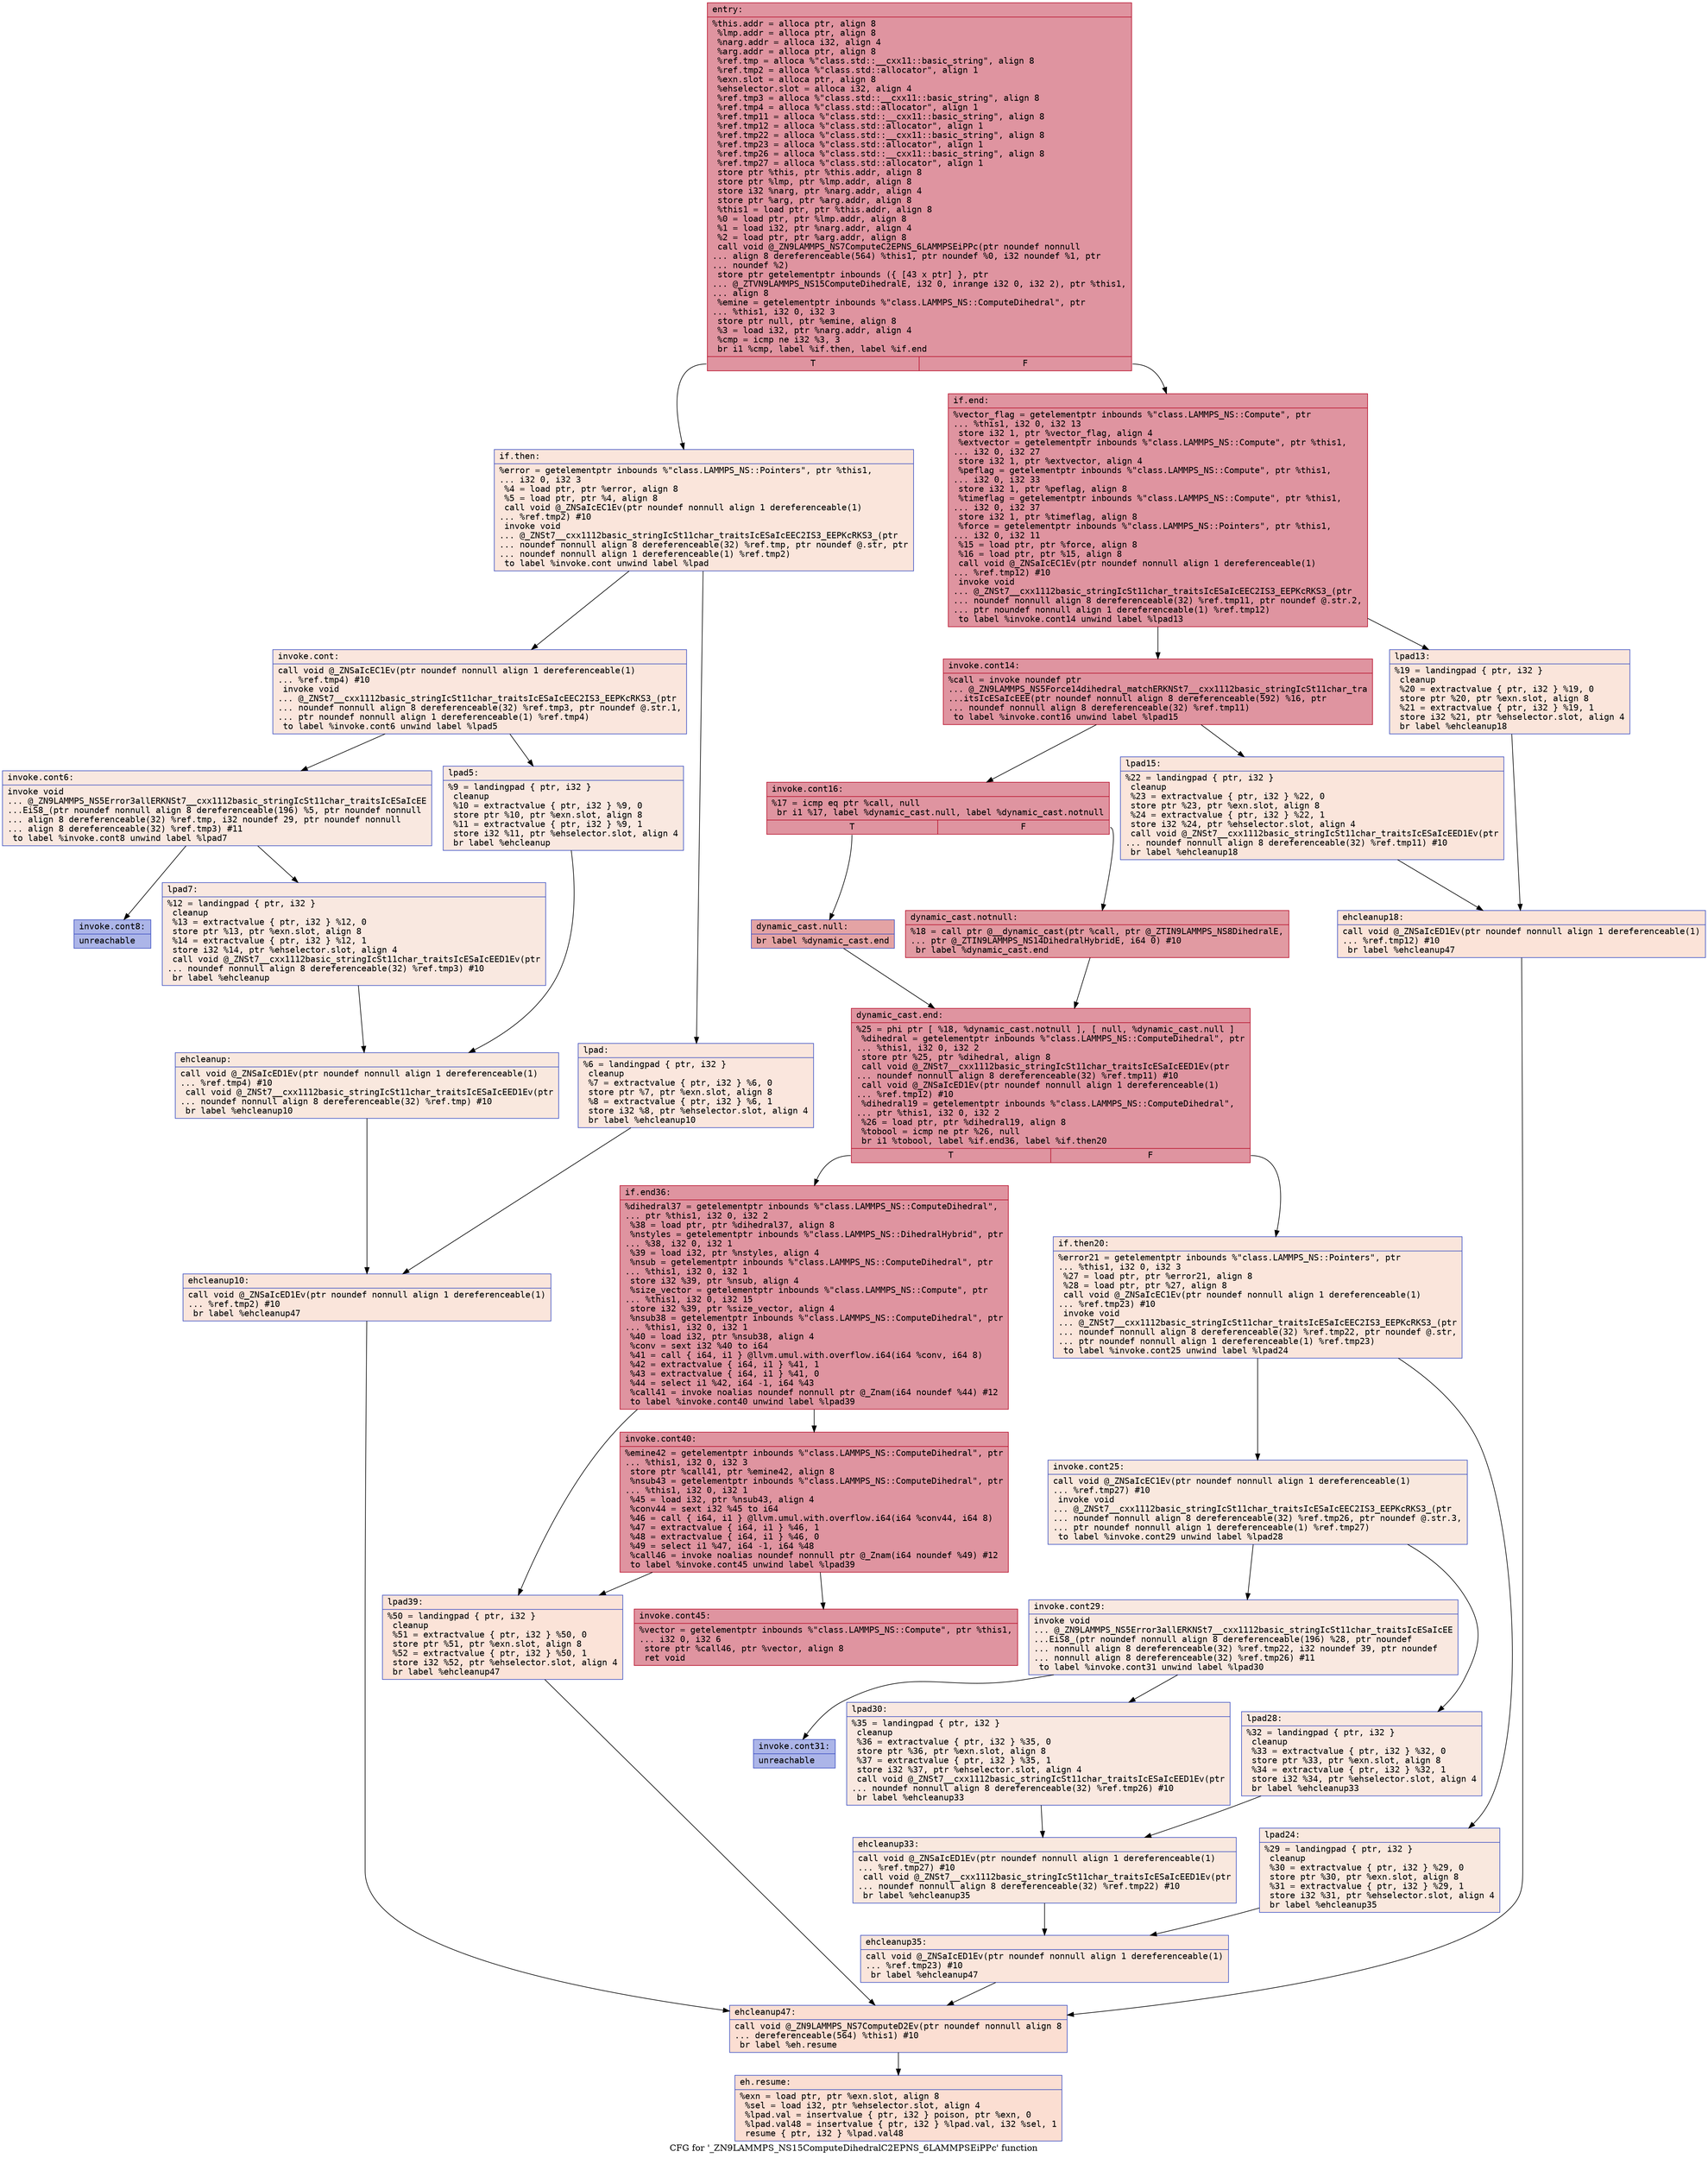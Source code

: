 digraph "CFG for '_ZN9LAMMPS_NS15ComputeDihedralC2EPNS_6LAMMPSEiPPc' function" {
	label="CFG for '_ZN9LAMMPS_NS15ComputeDihedralC2EPNS_6LAMMPSEiPPc' function";

	Node0x5649c5fd3ea0 [shape=record,color="#b70d28ff", style=filled, fillcolor="#b70d2870" fontname="Courier",label="{entry:\l|  %this.addr = alloca ptr, align 8\l  %lmp.addr = alloca ptr, align 8\l  %narg.addr = alloca i32, align 4\l  %arg.addr = alloca ptr, align 8\l  %ref.tmp = alloca %\"class.std::__cxx11::basic_string\", align 8\l  %ref.tmp2 = alloca %\"class.std::allocator\", align 1\l  %exn.slot = alloca ptr, align 8\l  %ehselector.slot = alloca i32, align 4\l  %ref.tmp3 = alloca %\"class.std::__cxx11::basic_string\", align 8\l  %ref.tmp4 = alloca %\"class.std::allocator\", align 1\l  %ref.tmp11 = alloca %\"class.std::__cxx11::basic_string\", align 8\l  %ref.tmp12 = alloca %\"class.std::allocator\", align 1\l  %ref.tmp22 = alloca %\"class.std::__cxx11::basic_string\", align 8\l  %ref.tmp23 = alloca %\"class.std::allocator\", align 1\l  %ref.tmp26 = alloca %\"class.std::__cxx11::basic_string\", align 8\l  %ref.tmp27 = alloca %\"class.std::allocator\", align 1\l  store ptr %this, ptr %this.addr, align 8\l  store ptr %lmp, ptr %lmp.addr, align 8\l  store i32 %narg, ptr %narg.addr, align 4\l  store ptr %arg, ptr %arg.addr, align 8\l  %this1 = load ptr, ptr %this.addr, align 8\l  %0 = load ptr, ptr %lmp.addr, align 8\l  %1 = load i32, ptr %narg.addr, align 4\l  %2 = load ptr, ptr %arg.addr, align 8\l  call void @_ZN9LAMMPS_NS7ComputeC2EPNS_6LAMMPSEiPPc(ptr noundef nonnull\l... align 8 dereferenceable(564) %this1, ptr noundef %0, i32 noundef %1, ptr\l... noundef %2)\l  store ptr getelementptr inbounds (\{ [43 x ptr] \}, ptr\l... @_ZTVN9LAMMPS_NS15ComputeDihedralE, i32 0, inrange i32 0, i32 2), ptr %this1,\l... align 8\l  %emine = getelementptr inbounds %\"class.LAMMPS_NS::ComputeDihedral\", ptr\l... %this1, i32 0, i32 3\l  store ptr null, ptr %emine, align 8\l  %3 = load i32, ptr %narg.addr, align 4\l  %cmp = icmp ne i32 %3, 3\l  br i1 %cmp, label %if.then, label %if.end\l|{<s0>T|<s1>F}}"];
	Node0x5649c5fd3ea0:s0 -> Node0x5649c5fd6260[tooltip="entry -> if.then\nProbability 0.00%" ];
	Node0x5649c5fd3ea0:s1 -> Node0x5649c5fd6650[tooltip="entry -> if.end\nProbability 100.00%" ];
	Node0x5649c5fd6260 [shape=record,color="#3d50c3ff", style=filled, fillcolor="#f4c5ad70" fontname="Courier",label="{if.then:\l|  %error = getelementptr inbounds %\"class.LAMMPS_NS::Pointers\", ptr %this1,\l... i32 0, i32 3\l  %4 = load ptr, ptr %error, align 8\l  %5 = load ptr, ptr %4, align 8\l  call void @_ZNSaIcEC1Ev(ptr noundef nonnull align 1 dereferenceable(1)\l... %ref.tmp2) #10\l  invoke void\l... @_ZNSt7__cxx1112basic_stringIcSt11char_traitsIcESaIcEEC2IS3_EEPKcRKS3_(ptr\l... noundef nonnull align 8 dereferenceable(32) %ref.tmp, ptr noundef @.str, ptr\l... noundef nonnull align 1 dereferenceable(1) %ref.tmp2)\l          to label %invoke.cont unwind label %lpad\l}"];
	Node0x5649c5fd6260 -> Node0x5649c5fd6c70[tooltip="if.then -> invoke.cont\nProbability 50.00%" ];
	Node0x5649c5fd6260 -> Node0x5649c5fd6d50[tooltip="if.then -> lpad\nProbability 50.00%" ];
	Node0x5649c5fd6c70 [shape=record,color="#3d50c3ff", style=filled, fillcolor="#f3c7b170" fontname="Courier",label="{invoke.cont:\l|  call void @_ZNSaIcEC1Ev(ptr noundef nonnull align 1 dereferenceable(1)\l... %ref.tmp4) #10\l  invoke void\l... @_ZNSt7__cxx1112basic_stringIcSt11char_traitsIcESaIcEEC2IS3_EEPKcRKS3_(ptr\l... noundef nonnull align 8 dereferenceable(32) %ref.tmp3, ptr noundef @.str.1,\l... ptr noundef nonnull align 1 dereferenceable(1) %ref.tmp4)\l          to label %invoke.cont6 unwind label %lpad5\l}"];
	Node0x5649c5fd6c70 -> Node0x5649c5fd8900[tooltip="invoke.cont -> invoke.cont6\nProbability 50.00%" ];
	Node0x5649c5fd6c70 -> Node0x5649c5fd8950[tooltip="invoke.cont -> lpad5\nProbability 50.00%" ];
	Node0x5649c5fd8900 [shape=record,color="#3d50c3ff", style=filled, fillcolor="#f1ccb870" fontname="Courier",label="{invoke.cont6:\l|  invoke void\l... @_ZN9LAMMPS_NS5Error3allERKNSt7__cxx1112basic_stringIcSt11char_traitsIcESaIcEE\l...EiS8_(ptr noundef nonnull align 8 dereferenceable(196) %5, ptr noundef nonnull\l... align 8 dereferenceable(32) %ref.tmp, i32 noundef 29, ptr noundef nonnull\l... align 8 dereferenceable(32) %ref.tmp3) #11\l          to label %invoke.cont8 unwind label %lpad7\l}"];
	Node0x5649c5fd8900 -> Node0x5649c5fd88b0[tooltip="invoke.cont6 -> invoke.cont8\nProbability 0.00%" ];
	Node0x5649c5fd8900 -> Node0x5649c5fd8bb0[tooltip="invoke.cont6 -> lpad7\nProbability 100.00%" ];
	Node0x5649c5fd88b0 [shape=record,color="#3d50c3ff", style=filled, fillcolor="#4358cb70" fontname="Courier",label="{invoke.cont8:\l|  unreachable\l}"];
	Node0x5649c5fd6d50 [shape=record,color="#3d50c3ff", style=filled, fillcolor="#f3c7b170" fontname="Courier",label="{lpad:\l|  %6 = landingpad \{ ptr, i32 \}\l          cleanup\l  %7 = extractvalue \{ ptr, i32 \} %6, 0\l  store ptr %7, ptr %exn.slot, align 8\l  %8 = extractvalue \{ ptr, i32 \} %6, 1\l  store i32 %8, ptr %ehselector.slot, align 4\l  br label %ehcleanup10\l}"];
	Node0x5649c5fd6d50 -> Node0x5649c5fd9250[tooltip="lpad -> ehcleanup10\nProbability 100.00%" ];
	Node0x5649c5fd8950 [shape=record,color="#3d50c3ff", style=filled, fillcolor="#f1ccb870" fontname="Courier",label="{lpad5:\l|  %9 = landingpad \{ ptr, i32 \}\l          cleanup\l  %10 = extractvalue \{ ptr, i32 \} %9, 0\l  store ptr %10, ptr %exn.slot, align 8\l  %11 = extractvalue \{ ptr, i32 \} %9, 1\l  store i32 %11, ptr %ehselector.slot, align 4\l  br label %ehcleanup\l}"];
	Node0x5649c5fd8950 -> Node0x5649c5fd95a0[tooltip="lpad5 -> ehcleanup\nProbability 100.00%" ];
	Node0x5649c5fd8bb0 [shape=record,color="#3d50c3ff", style=filled, fillcolor="#f1ccb870" fontname="Courier",label="{lpad7:\l|  %12 = landingpad \{ ptr, i32 \}\l          cleanup\l  %13 = extractvalue \{ ptr, i32 \} %12, 0\l  store ptr %13, ptr %exn.slot, align 8\l  %14 = extractvalue \{ ptr, i32 \} %12, 1\l  store i32 %14, ptr %ehselector.slot, align 4\l  call void @_ZNSt7__cxx1112basic_stringIcSt11char_traitsIcESaIcEED1Ev(ptr\l... noundef nonnull align 8 dereferenceable(32) %ref.tmp3) #10\l  br label %ehcleanup\l}"];
	Node0x5649c5fd8bb0 -> Node0x5649c5fd95a0[tooltip="lpad7 -> ehcleanup\nProbability 100.00%" ];
	Node0x5649c5fd95a0 [shape=record,color="#3d50c3ff", style=filled, fillcolor="#f2cab570" fontname="Courier",label="{ehcleanup:\l|  call void @_ZNSaIcED1Ev(ptr noundef nonnull align 1 dereferenceable(1)\l... %ref.tmp4) #10\l  call void @_ZNSt7__cxx1112basic_stringIcSt11char_traitsIcESaIcEED1Ev(ptr\l... noundef nonnull align 8 dereferenceable(32) %ref.tmp) #10\l  br label %ehcleanup10\l}"];
	Node0x5649c5fd95a0 -> Node0x5649c5fd9250[tooltip="ehcleanup -> ehcleanup10\nProbability 100.00%" ];
	Node0x5649c5fd9250 [shape=record,color="#3d50c3ff", style=filled, fillcolor="#f4c5ad70" fontname="Courier",label="{ehcleanup10:\l|  call void @_ZNSaIcED1Ev(ptr noundef nonnull align 1 dereferenceable(1)\l... %ref.tmp2) #10\l  br label %ehcleanup47\l}"];
	Node0x5649c5fd9250 -> Node0x5649c5fda000[tooltip="ehcleanup10 -> ehcleanup47\nProbability 100.00%" ];
	Node0x5649c5fd6650 [shape=record,color="#b70d28ff", style=filled, fillcolor="#b70d2870" fontname="Courier",label="{if.end:\l|  %vector_flag = getelementptr inbounds %\"class.LAMMPS_NS::Compute\", ptr\l... %this1, i32 0, i32 13\l  store i32 1, ptr %vector_flag, align 4\l  %extvector = getelementptr inbounds %\"class.LAMMPS_NS::Compute\", ptr %this1,\l... i32 0, i32 27\l  store i32 1, ptr %extvector, align 4\l  %peflag = getelementptr inbounds %\"class.LAMMPS_NS::Compute\", ptr %this1,\l... i32 0, i32 33\l  store i32 1, ptr %peflag, align 8\l  %timeflag = getelementptr inbounds %\"class.LAMMPS_NS::Compute\", ptr %this1,\l... i32 0, i32 37\l  store i32 1, ptr %timeflag, align 8\l  %force = getelementptr inbounds %\"class.LAMMPS_NS::Pointers\", ptr %this1,\l... i32 0, i32 11\l  %15 = load ptr, ptr %force, align 8\l  %16 = load ptr, ptr %15, align 8\l  call void @_ZNSaIcEC1Ev(ptr noundef nonnull align 1 dereferenceable(1)\l... %ref.tmp12) #10\l  invoke void\l... @_ZNSt7__cxx1112basic_stringIcSt11char_traitsIcESaIcEEC2IS3_EEPKcRKS3_(ptr\l... noundef nonnull align 8 dereferenceable(32) %ref.tmp11, ptr noundef @.str.2,\l... ptr noundef nonnull align 1 dereferenceable(1) %ref.tmp12)\l          to label %invoke.cont14 unwind label %lpad13\l}"];
	Node0x5649c5fd6650 -> Node0x5649c5fdab20[tooltip="if.end -> invoke.cont14\nProbability 100.00%" ];
	Node0x5649c5fd6650 -> Node0x5649c5fdaba0[tooltip="if.end -> lpad13\nProbability 0.00%" ];
	Node0x5649c5fdab20 [shape=record,color="#b70d28ff", style=filled, fillcolor="#b70d2870" fontname="Courier",label="{invoke.cont14:\l|  %call = invoke noundef ptr\l... @_ZN9LAMMPS_NS5Force14dihedral_matchERKNSt7__cxx1112basic_stringIcSt11char_tra\l...itsIcESaIcEEE(ptr noundef nonnull align 8 dereferenceable(592) %16, ptr\l... noundef nonnull align 8 dereferenceable(32) %ref.tmp11)\l          to label %invoke.cont16 unwind label %lpad15\l}"];
	Node0x5649c5fdab20 -> Node0x5649c5fdaad0[tooltip="invoke.cont14 -> invoke.cont16\nProbability 100.00%" ];
	Node0x5649c5fdab20 -> Node0x5649c5fdade0[tooltip="invoke.cont14 -> lpad15\nProbability 0.00%" ];
	Node0x5649c5fdaad0 [shape=record,color="#b70d28ff", style=filled, fillcolor="#b70d2870" fontname="Courier",label="{invoke.cont16:\l|  %17 = icmp eq ptr %call, null\l  br i1 %17, label %dynamic_cast.null, label %dynamic_cast.notnull\l|{<s0>T|<s1>F}}"];
	Node0x5649c5fdaad0:s0 -> Node0x5649c5fdb210[tooltip="invoke.cont16 -> dynamic_cast.null\nProbability 37.50%" ];
	Node0x5649c5fdaad0:s1 -> Node0x5649c5fdb290[tooltip="invoke.cont16 -> dynamic_cast.notnull\nProbability 62.50%" ];
	Node0x5649c5fdb290 [shape=record,color="#b70d28ff", style=filled, fillcolor="#bb1b2c70" fontname="Courier",label="{dynamic_cast.notnull:\l|  %18 = call ptr @__dynamic_cast(ptr %call, ptr @_ZTIN9LAMMPS_NS8DihedralE,\l... ptr @_ZTIN9LAMMPS_NS14DihedralHybridE, i64 0) #10\l  br label %dynamic_cast.end\l}"];
	Node0x5649c5fdb290 -> Node0x5649c5fdb6b0[tooltip="dynamic_cast.notnull -> dynamic_cast.end\nProbability 100.00%" ];
	Node0x5649c5fdaba0 [shape=record,color="#3d50c3ff", style=filled, fillcolor="#f4c5ad70" fontname="Courier",label="{lpad13:\l|  %19 = landingpad \{ ptr, i32 \}\l          cleanup\l  %20 = extractvalue \{ ptr, i32 \} %19, 0\l  store ptr %20, ptr %exn.slot, align 8\l  %21 = extractvalue \{ ptr, i32 \} %19, 1\l  store i32 %21, ptr %ehselector.slot, align 4\l  br label %ehcleanup18\l}"];
	Node0x5649c5fdaba0 -> Node0x5649c5fdc010[tooltip="lpad13 -> ehcleanup18\nProbability 100.00%" ];
	Node0x5649c5fdade0 [shape=record,color="#3d50c3ff", style=filled, fillcolor="#f4c5ad70" fontname="Courier",label="{lpad15:\l|  %22 = landingpad \{ ptr, i32 \}\l          cleanup\l  %23 = extractvalue \{ ptr, i32 \} %22, 0\l  store ptr %23, ptr %exn.slot, align 8\l  %24 = extractvalue \{ ptr, i32 \} %22, 1\l  store i32 %24, ptr %ehselector.slot, align 4\l  call void @_ZNSt7__cxx1112basic_stringIcSt11char_traitsIcESaIcEED1Ev(ptr\l... noundef nonnull align 8 dereferenceable(32) %ref.tmp11) #10\l  br label %ehcleanup18\l}"];
	Node0x5649c5fdade0 -> Node0x5649c5fdc010[tooltip="lpad15 -> ehcleanup18\nProbability 100.00%" ];
	Node0x5649c5fdb210 [shape=record,color="#3d50c3ff", style=filled, fillcolor="#c32e3170" fontname="Courier",label="{dynamic_cast.null:\l|  br label %dynamic_cast.end\l}"];
	Node0x5649c5fdb210 -> Node0x5649c5fdb6b0[tooltip="dynamic_cast.null -> dynamic_cast.end\nProbability 100.00%" ];
	Node0x5649c5fdb6b0 [shape=record,color="#b70d28ff", style=filled, fillcolor="#b70d2870" fontname="Courier",label="{dynamic_cast.end:\l|  %25 = phi ptr [ %18, %dynamic_cast.notnull ], [ null, %dynamic_cast.null ]\l  %dihedral = getelementptr inbounds %\"class.LAMMPS_NS::ComputeDihedral\", ptr\l... %this1, i32 0, i32 2\l  store ptr %25, ptr %dihedral, align 8\l  call void @_ZNSt7__cxx1112basic_stringIcSt11char_traitsIcESaIcEED1Ev(ptr\l... noundef nonnull align 8 dereferenceable(32) %ref.tmp11) #10\l  call void @_ZNSaIcED1Ev(ptr noundef nonnull align 1 dereferenceable(1)\l... %ref.tmp12) #10\l  %dihedral19 = getelementptr inbounds %\"class.LAMMPS_NS::ComputeDihedral\",\l... ptr %this1, i32 0, i32 2\l  %26 = load ptr, ptr %dihedral19, align 8\l  %tobool = icmp ne ptr %26, null\l  br i1 %tobool, label %if.end36, label %if.then20\l|{<s0>T|<s1>F}}"];
	Node0x5649c5fdb6b0:s0 -> Node0x5649c5fdcb30[tooltip="dynamic_cast.end -> if.end36\nProbability 100.00%" ];
	Node0x5649c5fdb6b0:s1 -> Node0x5649c5fdcc10[tooltip="dynamic_cast.end -> if.then20\nProbability 0.00%" ];
	Node0x5649c5fdcc10 [shape=record,color="#3d50c3ff", style=filled, fillcolor="#f4c5ad70" fontname="Courier",label="{if.then20:\l|  %error21 = getelementptr inbounds %\"class.LAMMPS_NS::Pointers\", ptr\l... %this1, i32 0, i32 3\l  %27 = load ptr, ptr %error21, align 8\l  %28 = load ptr, ptr %27, align 8\l  call void @_ZNSaIcEC1Ev(ptr noundef nonnull align 1 dereferenceable(1)\l... %ref.tmp23) #10\l  invoke void\l... @_ZNSt7__cxx1112basic_stringIcSt11char_traitsIcESaIcEEC2IS3_EEPKcRKS3_(ptr\l... noundef nonnull align 8 dereferenceable(32) %ref.tmp22, ptr noundef @.str,\l... ptr noundef nonnull align 1 dereferenceable(1) %ref.tmp23)\l          to label %invoke.cont25 unwind label %lpad24\l}"];
	Node0x5649c5fdcc10 -> Node0x5649c5fdd100[tooltip="if.then20 -> invoke.cont25\nProbability 50.00%" ];
	Node0x5649c5fdcc10 -> Node0x5649c5fdd150[tooltip="if.then20 -> lpad24\nProbability 50.00%" ];
	Node0x5649c5fdd100 [shape=record,color="#3d50c3ff", style=filled, fillcolor="#f2cab570" fontname="Courier",label="{invoke.cont25:\l|  call void @_ZNSaIcEC1Ev(ptr noundef nonnull align 1 dereferenceable(1)\l... %ref.tmp27) #10\l  invoke void\l... @_ZNSt7__cxx1112basic_stringIcSt11char_traitsIcESaIcEEC2IS3_EEPKcRKS3_(ptr\l... noundef nonnull align 8 dereferenceable(32) %ref.tmp26, ptr noundef @.str.3,\l... ptr noundef nonnull align 1 dereferenceable(1) %ref.tmp27)\l          to label %invoke.cont29 unwind label %lpad28\l}"];
	Node0x5649c5fdd100 -> Node0x5649c5fdd3b0[tooltip="invoke.cont25 -> invoke.cont29\nProbability 50.00%" ];
	Node0x5649c5fdd100 -> Node0x5649c5fdd400[tooltip="invoke.cont25 -> lpad28\nProbability 50.00%" ];
	Node0x5649c5fdd3b0 [shape=record,color="#3d50c3ff", style=filled, fillcolor="#f1ccb870" fontname="Courier",label="{invoke.cont29:\l|  invoke void\l... @_ZN9LAMMPS_NS5Error3allERKNSt7__cxx1112basic_stringIcSt11char_traitsIcESaIcEE\l...EiS8_(ptr noundef nonnull align 8 dereferenceable(196) %28, ptr noundef\l... nonnull align 8 dereferenceable(32) %ref.tmp22, i32 noundef 39, ptr noundef\l... nonnull align 8 dereferenceable(32) %ref.tmp26) #11\l          to label %invoke.cont31 unwind label %lpad30\l}"];
	Node0x5649c5fdd3b0 -> Node0x5649c5fdd360[tooltip="invoke.cont29 -> invoke.cont31\nProbability 0.00%" ];
	Node0x5649c5fdd3b0 -> Node0x5649c5fdd720[tooltip="invoke.cont29 -> lpad30\nProbability 100.00%" ];
	Node0x5649c5fdd360 [shape=record,color="#3d50c3ff", style=filled, fillcolor="#4358cb70" fontname="Courier",label="{invoke.cont31:\l|  unreachable\l}"];
	Node0x5649c5fdc010 [shape=record,color="#3d50c3ff", style=filled, fillcolor="#f6bfa670" fontname="Courier",label="{ehcleanup18:\l|  call void @_ZNSaIcED1Ev(ptr noundef nonnull align 1 dereferenceable(1)\l... %ref.tmp12) #10\l  br label %ehcleanup47\l}"];
	Node0x5649c5fdc010 -> Node0x5649c5fda000[tooltip="ehcleanup18 -> ehcleanup47\nProbability 100.00%" ];
	Node0x5649c5fdd150 [shape=record,color="#3d50c3ff", style=filled, fillcolor="#f2cab570" fontname="Courier",label="{lpad24:\l|  %29 = landingpad \{ ptr, i32 \}\l          cleanup\l  %30 = extractvalue \{ ptr, i32 \} %29, 0\l  store ptr %30, ptr %exn.slot, align 8\l  %31 = extractvalue \{ ptr, i32 \} %29, 1\l  store i32 %31, ptr %ehselector.slot, align 4\l  br label %ehcleanup35\l}"];
	Node0x5649c5fdd150 -> Node0x5649c5fdde40[tooltip="lpad24 -> ehcleanup35\nProbability 100.00%" ];
	Node0x5649c5fdd400 [shape=record,color="#3d50c3ff", style=filled, fillcolor="#f1ccb870" fontname="Courier",label="{lpad28:\l|  %32 = landingpad \{ ptr, i32 \}\l          cleanup\l  %33 = extractvalue \{ ptr, i32 \} %32, 0\l  store ptr %33, ptr %exn.slot, align 8\l  %34 = extractvalue \{ ptr, i32 \} %32, 1\l  store i32 %34, ptr %ehselector.slot, align 4\l  br label %ehcleanup33\l}"];
	Node0x5649c5fdd400 -> Node0x5649c5fde1b0[tooltip="lpad28 -> ehcleanup33\nProbability 100.00%" ];
	Node0x5649c5fdd720 [shape=record,color="#3d50c3ff", style=filled, fillcolor="#f1ccb870" fontname="Courier",label="{lpad30:\l|  %35 = landingpad \{ ptr, i32 \}\l          cleanup\l  %36 = extractvalue \{ ptr, i32 \} %35, 0\l  store ptr %36, ptr %exn.slot, align 8\l  %37 = extractvalue \{ ptr, i32 \} %35, 1\l  store i32 %37, ptr %ehselector.slot, align 4\l  call void @_ZNSt7__cxx1112basic_stringIcSt11char_traitsIcESaIcEED1Ev(ptr\l... noundef nonnull align 8 dereferenceable(32) %ref.tmp26) #10\l  br label %ehcleanup33\l}"];
	Node0x5649c5fdd720 -> Node0x5649c5fde1b0[tooltip="lpad30 -> ehcleanup33\nProbability 100.00%" ];
	Node0x5649c5fde1b0 [shape=record,color="#3d50c3ff", style=filled, fillcolor="#f2cab570" fontname="Courier",label="{ehcleanup33:\l|  call void @_ZNSaIcED1Ev(ptr noundef nonnull align 1 dereferenceable(1)\l... %ref.tmp27) #10\l  call void @_ZNSt7__cxx1112basic_stringIcSt11char_traitsIcESaIcEED1Ev(ptr\l... noundef nonnull align 8 dereferenceable(32) %ref.tmp22) #10\l  br label %ehcleanup35\l}"];
	Node0x5649c5fde1b0 -> Node0x5649c5fdde40[tooltip="ehcleanup33 -> ehcleanup35\nProbability 100.00%" ];
	Node0x5649c5fdde40 [shape=record,color="#3d50c3ff", style=filled, fillcolor="#f4c5ad70" fontname="Courier",label="{ehcleanup35:\l|  call void @_ZNSaIcED1Ev(ptr noundef nonnull align 1 dereferenceable(1)\l... %ref.tmp23) #10\l  br label %ehcleanup47\l}"];
	Node0x5649c5fdde40 -> Node0x5649c5fda000[tooltip="ehcleanup35 -> ehcleanup47\nProbability 100.00%" ];
	Node0x5649c5fdcb30 [shape=record,color="#b70d28ff", style=filled, fillcolor="#b70d2870" fontname="Courier",label="{if.end36:\l|  %dihedral37 = getelementptr inbounds %\"class.LAMMPS_NS::ComputeDihedral\",\l... ptr %this1, i32 0, i32 2\l  %38 = load ptr, ptr %dihedral37, align 8\l  %nstyles = getelementptr inbounds %\"class.LAMMPS_NS::DihedralHybrid\", ptr\l... %38, i32 0, i32 1\l  %39 = load i32, ptr %nstyles, align 4\l  %nsub = getelementptr inbounds %\"class.LAMMPS_NS::ComputeDihedral\", ptr\l... %this1, i32 0, i32 1\l  store i32 %39, ptr %nsub, align 4\l  %size_vector = getelementptr inbounds %\"class.LAMMPS_NS::Compute\", ptr\l... %this1, i32 0, i32 15\l  store i32 %39, ptr %size_vector, align 4\l  %nsub38 = getelementptr inbounds %\"class.LAMMPS_NS::ComputeDihedral\", ptr\l... %this1, i32 0, i32 1\l  %40 = load i32, ptr %nsub38, align 4\l  %conv = sext i32 %40 to i64\l  %41 = call \{ i64, i1 \} @llvm.umul.with.overflow.i64(i64 %conv, i64 8)\l  %42 = extractvalue \{ i64, i1 \} %41, 1\l  %43 = extractvalue \{ i64, i1 \} %41, 0\l  %44 = select i1 %42, i64 -1, i64 %43\l  %call41 = invoke noalias noundef nonnull ptr @_Znam(i64 noundef %44) #12\l          to label %invoke.cont40 unwind label %lpad39\l}"];
	Node0x5649c5fdcb30 -> Node0x5649c5fdf6b0[tooltip="if.end36 -> invoke.cont40\nProbability 100.00%" ];
	Node0x5649c5fdcb30 -> Node0x5649c5fdf730[tooltip="if.end36 -> lpad39\nProbability 0.00%" ];
	Node0x5649c5fdf6b0 [shape=record,color="#b70d28ff", style=filled, fillcolor="#b70d2870" fontname="Courier",label="{invoke.cont40:\l|  %emine42 = getelementptr inbounds %\"class.LAMMPS_NS::ComputeDihedral\", ptr\l... %this1, i32 0, i32 3\l  store ptr %call41, ptr %emine42, align 8\l  %nsub43 = getelementptr inbounds %\"class.LAMMPS_NS::ComputeDihedral\", ptr\l... %this1, i32 0, i32 1\l  %45 = load i32, ptr %nsub43, align 4\l  %conv44 = sext i32 %45 to i64\l  %46 = call \{ i64, i1 \} @llvm.umul.with.overflow.i64(i64 %conv44, i64 8)\l  %47 = extractvalue \{ i64, i1 \} %46, 1\l  %48 = extractvalue \{ i64, i1 \} %46, 0\l  %49 = select i1 %47, i64 -1, i64 %48\l  %call46 = invoke noalias noundef nonnull ptr @_Znam(i64 noundef %49) #12\l          to label %invoke.cont45 unwind label %lpad39\l}"];
	Node0x5649c5fdf6b0 -> Node0x5649c5fe0770[tooltip="invoke.cont40 -> invoke.cont45\nProbability 100.00%" ];
	Node0x5649c5fdf6b0 -> Node0x5649c5fdf730[tooltip="invoke.cont40 -> lpad39\nProbability 0.00%" ];
	Node0x5649c5fe0770 [shape=record,color="#b70d28ff", style=filled, fillcolor="#b70d2870" fontname="Courier",label="{invoke.cont45:\l|  %vector = getelementptr inbounds %\"class.LAMMPS_NS::Compute\", ptr %this1,\l... i32 0, i32 6\l  store ptr %call46, ptr %vector, align 8\l  ret void\l}"];
	Node0x5649c5fdf730 [shape=record,color="#3d50c3ff", style=filled, fillcolor="#f6bfa670" fontname="Courier",label="{lpad39:\l|  %50 = landingpad \{ ptr, i32 \}\l          cleanup\l  %51 = extractvalue \{ ptr, i32 \} %50, 0\l  store ptr %51, ptr %exn.slot, align 8\l  %52 = extractvalue \{ ptr, i32 \} %50, 1\l  store i32 %52, ptr %ehselector.slot, align 4\l  br label %ehcleanup47\l}"];
	Node0x5649c5fdf730 -> Node0x5649c5fda000[tooltip="lpad39 -> ehcleanup47\nProbability 100.00%" ];
	Node0x5649c5fda000 [shape=record,color="#3d50c3ff", style=filled, fillcolor="#f7b59970" fontname="Courier",label="{ehcleanup47:\l|  call void @_ZN9LAMMPS_NS7ComputeD2Ev(ptr noundef nonnull align 8\l... dereferenceable(564) %this1) #10\l  br label %eh.resume\l}"];
	Node0x5649c5fda000 -> Node0x5649c5fd74c0[tooltip="ehcleanup47 -> eh.resume\nProbability 100.00%" ];
	Node0x5649c5fd74c0 [shape=record,color="#3d50c3ff", style=filled, fillcolor="#f7b59970" fontname="Courier",label="{eh.resume:\l|  %exn = load ptr, ptr %exn.slot, align 8\l  %sel = load i32, ptr %ehselector.slot, align 4\l  %lpad.val = insertvalue \{ ptr, i32 \} poison, ptr %exn, 0\l  %lpad.val48 = insertvalue \{ ptr, i32 \} %lpad.val, i32 %sel, 1\l  resume \{ ptr, i32 \} %lpad.val48\l}"];
}
